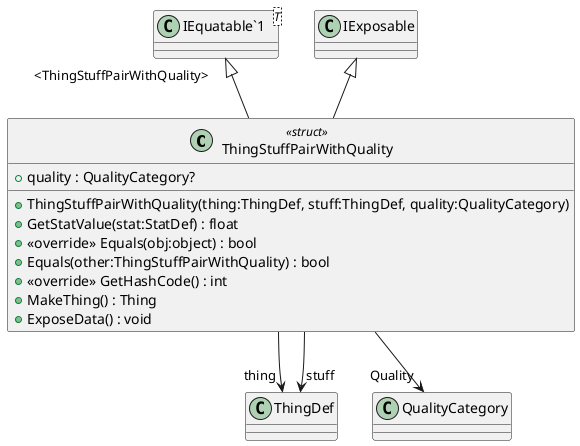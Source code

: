@startuml
class ThingStuffPairWithQuality <<struct>> {
    + quality : QualityCategory?
    + ThingStuffPairWithQuality(thing:ThingDef, stuff:ThingDef, quality:QualityCategory)
    + GetStatValue(stat:StatDef) : float
    + <<override>> Equals(obj:object) : bool
    + Equals(other:ThingStuffPairWithQuality) : bool
    + <<override>> GetHashCode() : int
    + MakeThing() : Thing
    + ExposeData() : void
}
class "IEquatable`1"<T> {
}
"IEquatable`1" "<ThingStuffPairWithQuality>" <|-- ThingStuffPairWithQuality
IExposable <|-- ThingStuffPairWithQuality
ThingStuffPairWithQuality --> "thing" ThingDef
ThingStuffPairWithQuality --> "stuff" ThingDef
ThingStuffPairWithQuality --> "Quality" QualityCategory
@enduml

